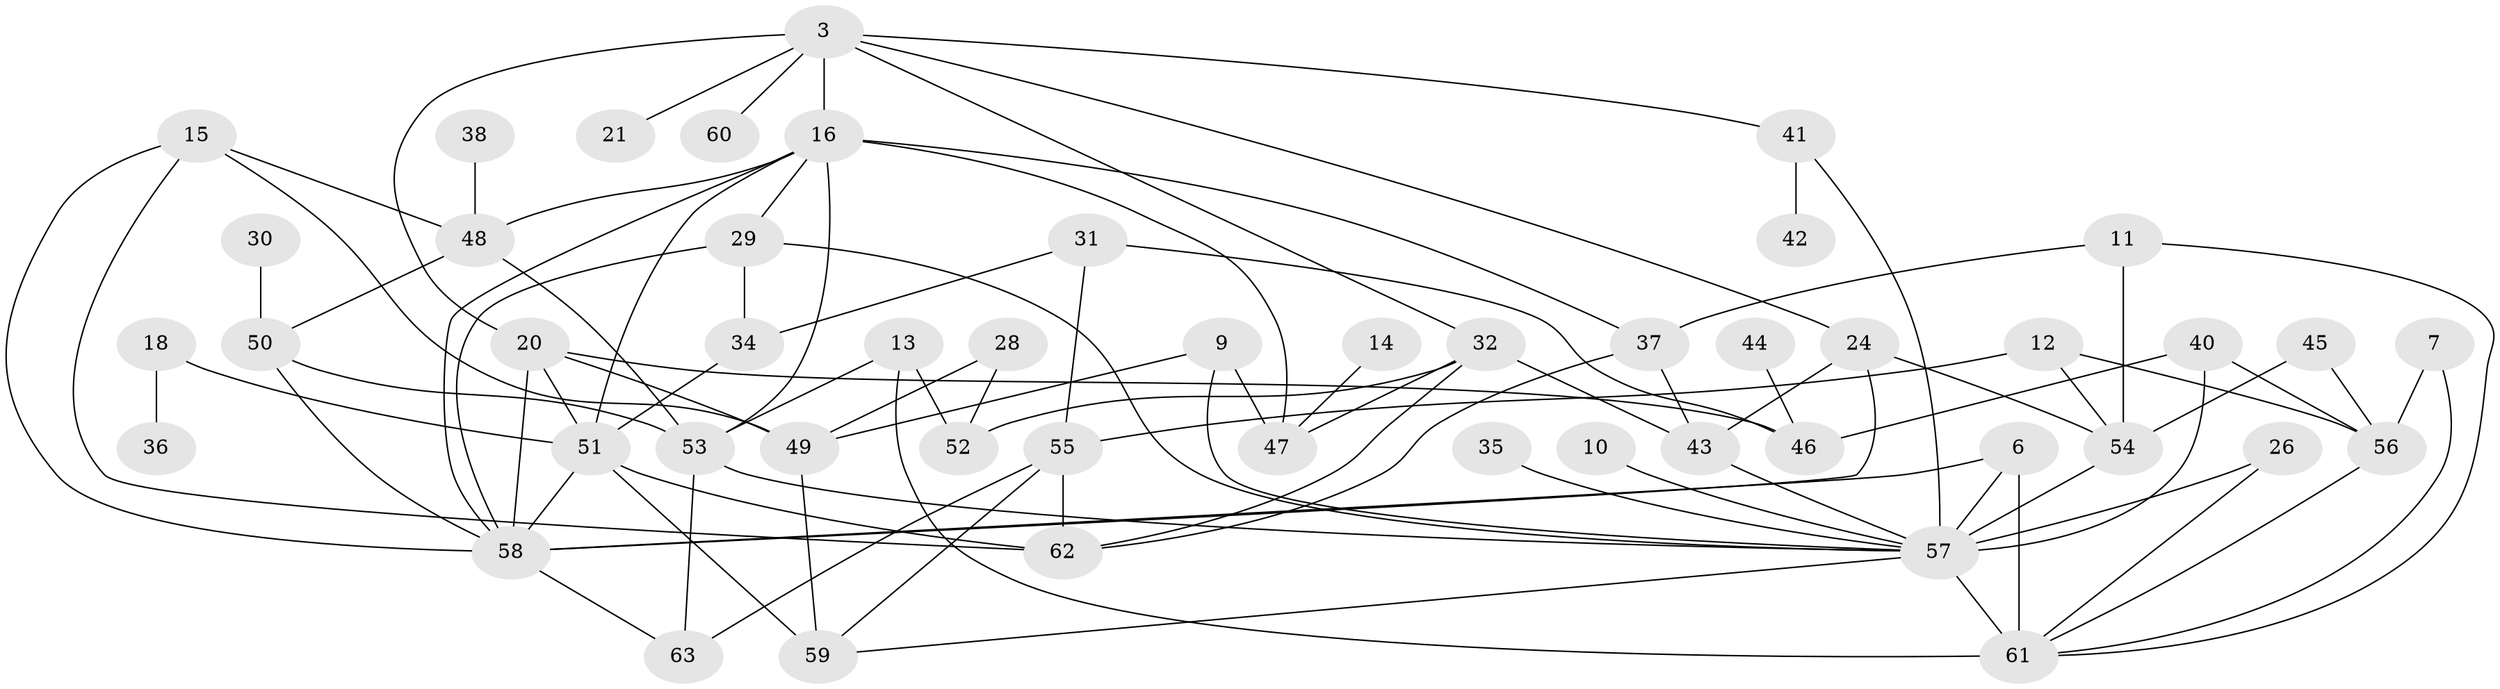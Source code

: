 // original degree distribution, {1: 0.16666666666666666, 8: 0.007936507936507936, 0: 0.10317460317460317, 2: 0.23809523809523808, 7: 0.007936507936507936, 4: 0.15873015873015872, 3: 0.21428571428571427, 5: 0.06349206349206349, 6: 0.031746031746031744, 9: 0.007936507936507936}
// Generated by graph-tools (version 1.1) at 2025/25/03/09/25 03:25:22]
// undirected, 50 vertices, 93 edges
graph export_dot {
graph [start="1"]
  node [color=gray90,style=filled];
  3;
  6;
  7;
  9;
  10;
  11;
  12;
  13;
  14;
  15;
  16;
  18;
  20;
  21;
  24;
  26;
  28;
  29;
  30;
  31;
  32;
  34;
  35;
  36;
  37;
  38;
  40;
  41;
  42;
  43;
  44;
  45;
  46;
  47;
  48;
  49;
  50;
  51;
  52;
  53;
  54;
  55;
  56;
  57;
  58;
  59;
  60;
  61;
  62;
  63;
  3 -- 16 [weight=1.0];
  3 -- 20 [weight=1.0];
  3 -- 21 [weight=1.0];
  3 -- 24 [weight=1.0];
  3 -- 32 [weight=1.0];
  3 -- 41 [weight=1.0];
  3 -- 60 [weight=1.0];
  6 -- 57 [weight=2.0];
  6 -- 58 [weight=1.0];
  6 -- 61 [weight=1.0];
  7 -- 56 [weight=1.0];
  7 -- 61 [weight=1.0];
  9 -- 47 [weight=1.0];
  9 -- 49 [weight=1.0];
  9 -- 57 [weight=1.0];
  10 -- 57 [weight=1.0];
  11 -- 37 [weight=1.0];
  11 -- 54 [weight=1.0];
  11 -- 61 [weight=1.0];
  12 -- 54 [weight=1.0];
  12 -- 55 [weight=1.0];
  12 -- 56 [weight=1.0];
  13 -- 52 [weight=2.0];
  13 -- 53 [weight=2.0];
  13 -- 61 [weight=1.0];
  14 -- 47 [weight=1.0];
  15 -- 48 [weight=1.0];
  15 -- 49 [weight=1.0];
  15 -- 58 [weight=1.0];
  15 -- 62 [weight=1.0];
  16 -- 29 [weight=1.0];
  16 -- 37 [weight=1.0];
  16 -- 47 [weight=1.0];
  16 -- 48 [weight=1.0];
  16 -- 51 [weight=1.0];
  16 -- 53 [weight=1.0];
  16 -- 58 [weight=1.0];
  18 -- 36 [weight=1.0];
  18 -- 51 [weight=1.0];
  20 -- 46 [weight=1.0];
  20 -- 49 [weight=1.0];
  20 -- 51 [weight=1.0];
  20 -- 58 [weight=1.0];
  24 -- 43 [weight=1.0];
  24 -- 54 [weight=1.0];
  24 -- 58 [weight=1.0];
  26 -- 57 [weight=1.0];
  26 -- 61 [weight=1.0];
  28 -- 49 [weight=1.0];
  28 -- 52 [weight=1.0];
  29 -- 34 [weight=1.0];
  29 -- 57 [weight=1.0];
  29 -- 58 [weight=1.0];
  30 -- 50 [weight=1.0];
  31 -- 34 [weight=1.0];
  31 -- 46 [weight=1.0];
  31 -- 55 [weight=1.0];
  32 -- 43 [weight=1.0];
  32 -- 47 [weight=1.0];
  32 -- 52 [weight=1.0];
  32 -- 62 [weight=1.0];
  34 -- 51 [weight=1.0];
  35 -- 57 [weight=2.0];
  37 -- 43 [weight=1.0];
  37 -- 62 [weight=1.0];
  38 -- 48 [weight=1.0];
  40 -- 46 [weight=1.0];
  40 -- 56 [weight=1.0];
  40 -- 57 [weight=2.0];
  41 -- 42 [weight=1.0];
  41 -- 57 [weight=1.0];
  43 -- 57 [weight=1.0];
  44 -- 46 [weight=1.0];
  45 -- 54 [weight=1.0];
  45 -- 56 [weight=1.0];
  48 -- 50 [weight=2.0];
  48 -- 53 [weight=1.0];
  49 -- 59 [weight=1.0];
  50 -- 53 [weight=1.0];
  50 -- 58 [weight=1.0];
  51 -- 58 [weight=1.0];
  51 -- 59 [weight=1.0];
  51 -- 62 [weight=1.0];
  53 -- 57 [weight=1.0];
  53 -- 63 [weight=1.0];
  54 -- 57 [weight=1.0];
  55 -- 59 [weight=1.0];
  55 -- 62 [weight=2.0];
  55 -- 63 [weight=1.0];
  56 -- 61 [weight=1.0];
  57 -- 59 [weight=1.0];
  57 -- 61 [weight=3.0];
  58 -- 63 [weight=1.0];
}
